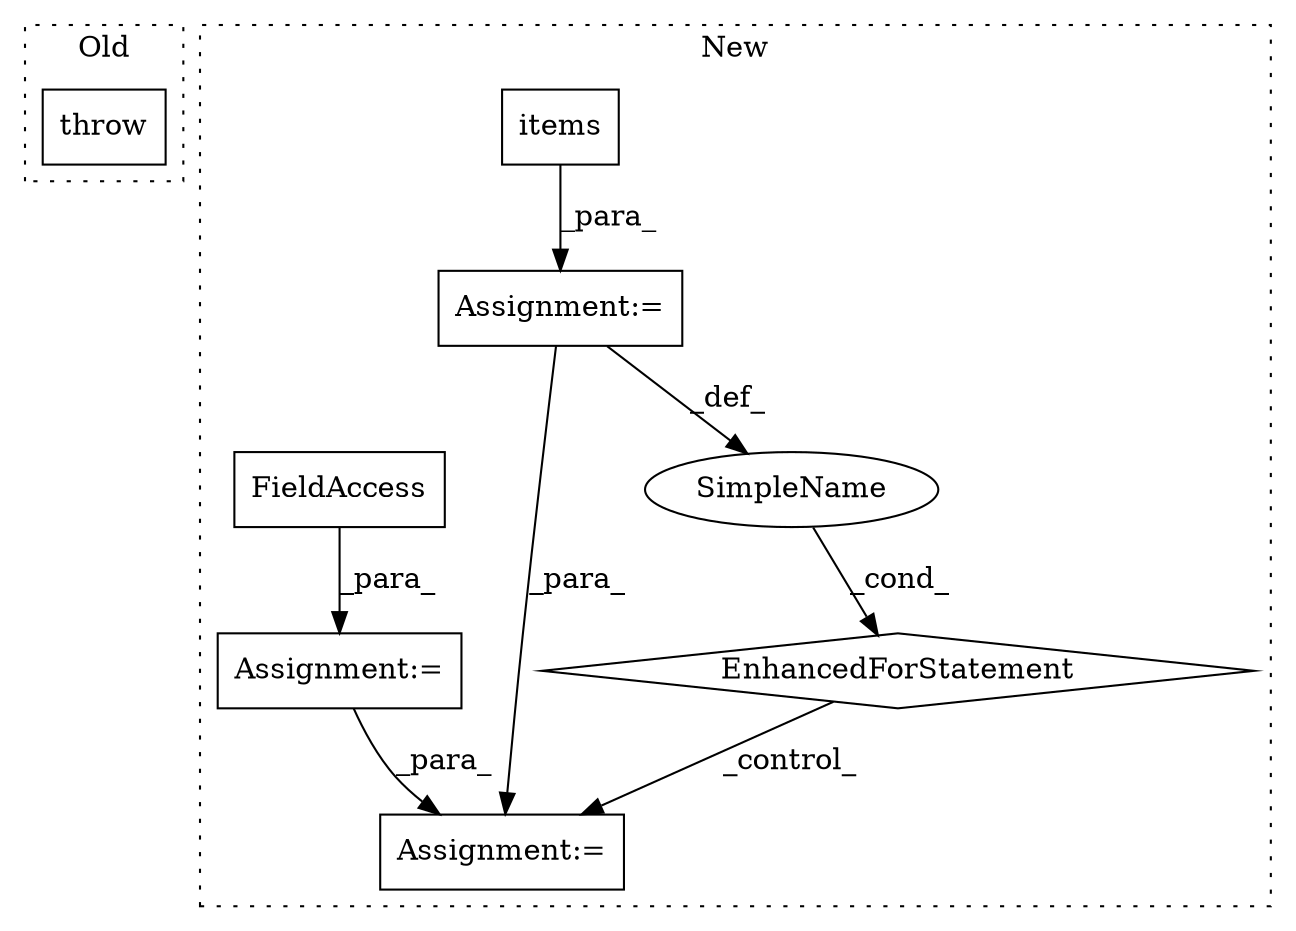 digraph G {
subgraph cluster0 {
1 [label="throw" a="53" s="2035" l="6" shape="box"];
label = "Old";
style="dotted";
}
subgraph cluster1 {
2 [label="items" a="32" s="3346" l="7" shape="box"];
3 [label="Assignment:=" a="7" s="3256,3353" l="65,2" shape="box"];
4 [label="EnhancedForStatement" a="70" s="3256,3353" l="65,2" shape="diamond"];
5 [label="Assignment:=" a="7" s="3472" l="1" shape="box"];
6 [label="SimpleName" a="42" s="3325" l="8" shape="ellipse"];
7 [label="Assignment:=" a="7" s="3210" l="1" shape="box"];
8 [label="FieldAccess" a="22" s="3211" l="14" shape="box"];
label = "New";
style="dotted";
}
2 -> 3 [label="_para_"];
3 -> 5 [label="_para_"];
3 -> 6 [label="_def_"];
4 -> 5 [label="_control_"];
6 -> 4 [label="_cond_"];
7 -> 5 [label="_para_"];
8 -> 7 [label="_para_"];
}
